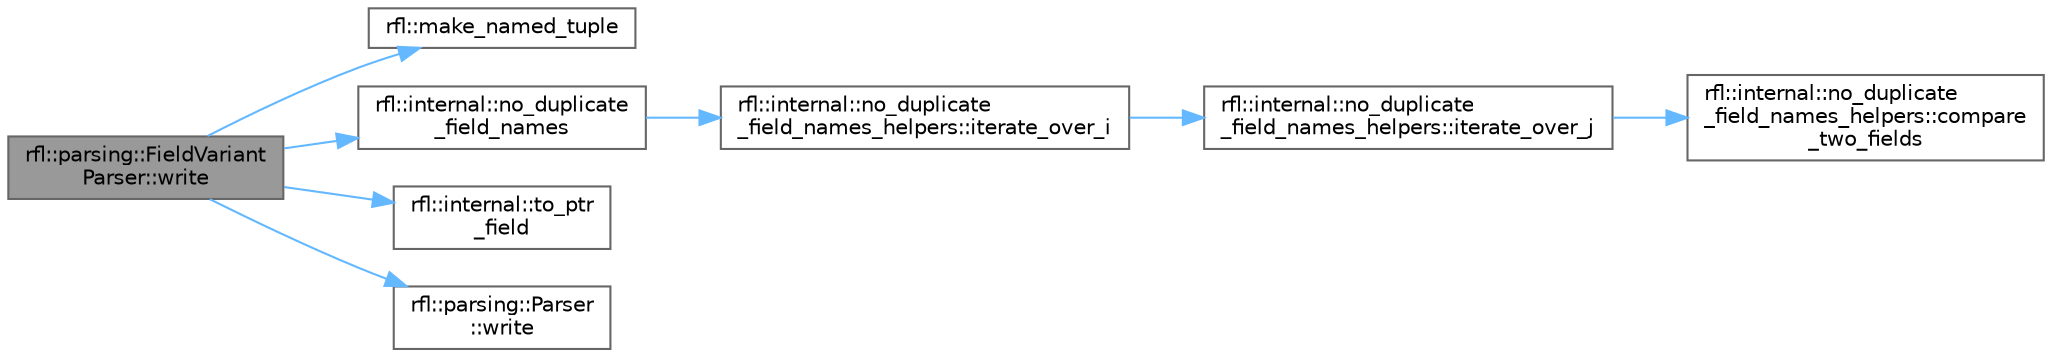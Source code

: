 digraph "rfl::parsing::FieldVariantParser::write"
{
 // LATEX_PDF_SIZE
  bgcolor="transparent";
  edge [fontname=Helvetica,fontsize=10,labelfontname=Helvetica,labelfontsize=10];
  node [fontname=Helvetica,fontsize=10,shape=box,height=0.2,width=0.4];
  rankdir="LR";
  Node1 [id="Node000001",label="rfl::parsing::FieldVariant\lParser::write",height=0.2,width=0.4,color="gray40", fillcolor="grey60", style="filled", fontcolor="black",tooltip=" "];
  Node1 -> Node2 [id="edge1_Node000001_Node000002",color="steelblue1",style="solid",tooltip=" "];
  Node2 [id="Node000002",label="rfl::make_named_tuple",height=0.2,width=0.4,color="grey40", fillcolor="white", style="filled",URL="$namespacerfl.html#a19523aa875e6c36af474a97f28ed4002",tooltip="Explicit overload for creating empty named tuples."];
  Node1 -> Node3 [id="edge2_Node000001_Node000003",color="steelblue1",style="solid",tooltip=" "];
  Node3 [id="Node000003",label="rfl::internal::no_duplicate\l_field_names",height=0.2,width=0.4,color="grey40", fillcolor="white", style="filled",URL="$namespacerfl_1_1internal.html#ade9447c5507a6402eec70c36bfaf0f10",tooltip=" "];
  Node3 -> Node4 [id="edge3_Node000003_Node000004",color="steelblue1",style="solid",tooltip=" "];
  Node4 [id="Node000004",label="rfl::internal::no_duplicate\l_field_names_helpers::iterate_over_i",height=0.2,width=0.4,color="grey40", fillcolor="white", style="filled",URL="$namespacerfl_1_1internal_1_1no__duplicate__field__names__helpers.html#a99777625a6c5b497422fe0a1c45498dc",tooltip=" "];
  Node4 -> Node5 [id="edge4_Node000004_Node000005",color="steelblue1",style="solid",tooltip=" "];
  Node5 [id="Node000005",label="rfl::internal::no_duplicate\l_field_names_helpers::iterate_over_j",height=0.2,width=0.4,color="grey40", fillcolor="white", style="filled",URL="$namespacerfl_1_1internal_1_1no__duplicate__field__names__helpers.html#a425bfc26acfe66ef3dfa79501c9cef48",tooltip=" "];
  Node5 -> Node6 [id="edge5_Node000005_Node000006",color="steelblue1",style="solid",tooltip=" "];
  Node6 [id="Node000006",label="rfl::internal::no_duplicate\l_field_names_helpers::compare\l_two_fields",height=0.2,width=0.4,color="grey40", fillcolor="white", style="filled",URL="$namespacerfl_1_1internal_1_1no__duplicate__field__names__helpers.html#a86b73cff171e1f8c298e520b1b4872cb",tooltip=" "];
  Node1 -> Node7 [id="edge6_Node000001_Node000007",color="steelblue1",style="solid",tooltip=" "];
  Node7 [id="Node000007",label="rfl::internal::to_ptr\l_field",height=0.2,width=0.4,color="grey40", fillcolor="white", style="filled",URL="$namespacerfl_1_1internal.html#ab7e2b5fa9d320f0c9a301fbe22ebc677",tooltip=" "];
  Node1 -> Node8 [id="edge7_Node000001_Node000008",color="steelblue1",style="solid",tooltip=" "];
  Node8 [id="Node000008",label="rfl::parsing::Parser\l::write",height=0.2,width=0.4,color="grey40", fillcolor="white", style="filled",URL="$structrfl_1_1parsing_1_1_parser.html#a16aeefd727355e095bfd19d6c69d3238",tooltip=" "];
}
